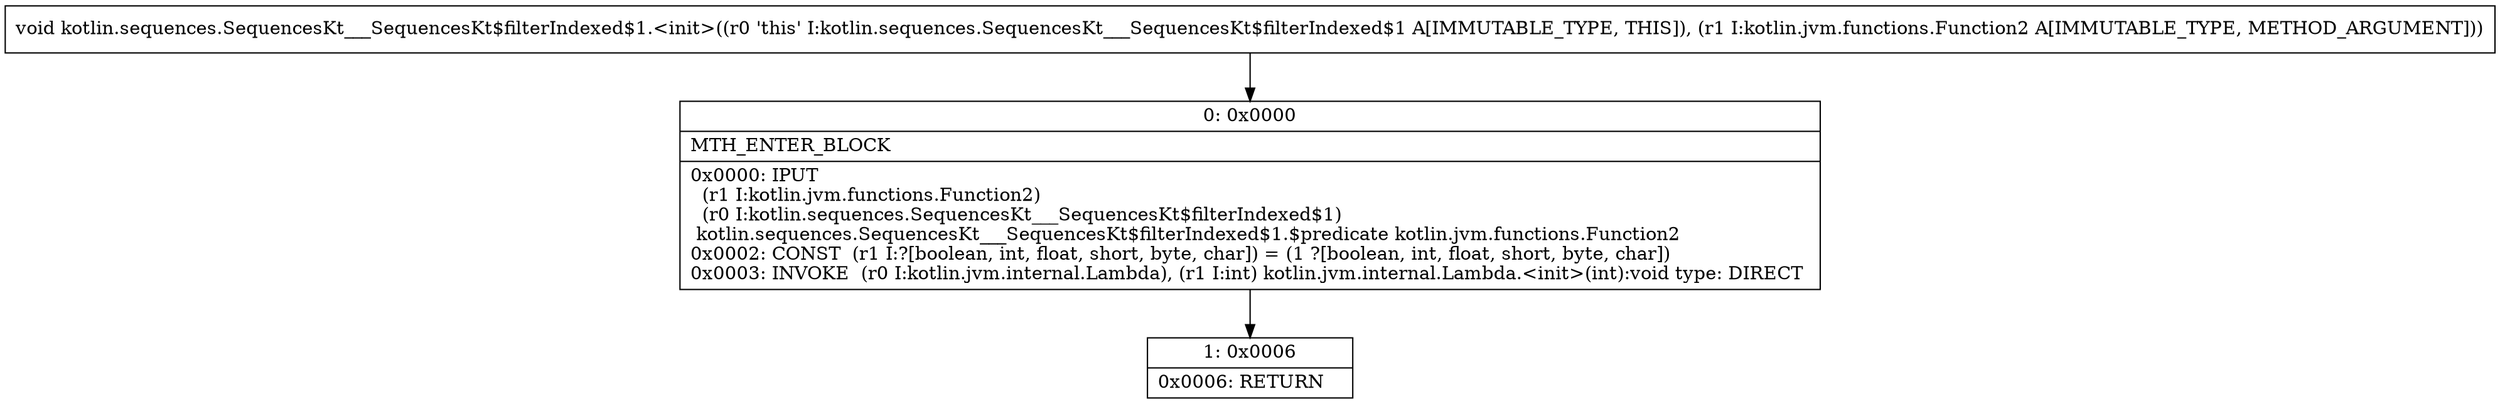 digraph "CFG forkotlin.sequences.SequencesKt___SequencesKt$filterIndexed$1.\<init\>(Lkotlin\/jvm\/functions\/Function2;)V" {
Node_0 [shape=record,label="{0\:\ 0x0000|MTH_ENTER_BLOCK\l|0x0000: IPUT  \l  (r1 I:kotlin.jvm.functions.Function2)\l  (r0 I:kotlin.sequences.SequencesKt___SequencesKt$filterIndexed$1)\l kotlin.sequences.SequencesKt___SequencesKt$filterIndexed$1.$predicate kotlin.jvm.functions.Function2 \l0x0002: CONST  (r1 I:?[boolean, int, float, short, byte, char]) = (1 ?[boolean, int, float, short, byte, char]) \l0x0003: INVOKE  (r0 I:kotlin.jvm.internal.Lambda), (r1 I:int) kotlin.jvm.internal.Lambda.\<init\>(int):void type: DIRECT \l}"];
Node_1 [shape=record,label="{1\:\ 0x0006|0x0006: RETURN   \l}"];
MethodNode[shape=record,label="{void kotlin.sequences.SequencesKt___SequencesKt$filterIndexed$1.\<init\>((r0 'this' I:kotlin.sequences.SequencesKt___SequencesKt$filterIndexed$1 A[IMMUTABLE_TYPE, THIS]), (r1 I:kotlin.jvm.functions.Function2 A[IMMUTABLE_TYPE, METHOD_ARGUMENT])) }"];
MethodNode -> Node_0;
Node_0 -> Node_1;
}

